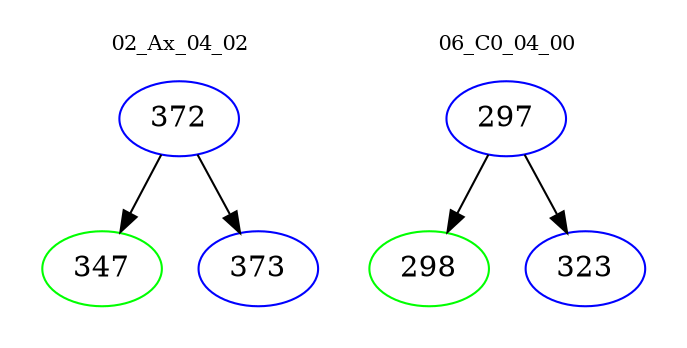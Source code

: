 digraph{
subgraph cluster_0 {
color = white
label = "02_Ax_04_02";
fontsize=10;
T0_372 [label="372", color="blue"]
T0_372 -> T0_347 [color="black"]
T0_347 [label="347", color="green"]
T0_372 -> T0_373 [color="black"]
T0_373 [label="373", color="blue"]
}
subgraph cluster_1 {
color = white
label = "06_C0_04_00";
fontsize=10;
T1_297 [label="297", color="blue"]
T1_297 -> T1_298 [color="black"]
T1_298 [label="298", color="green"]
T1_297 -> T1_323 [color="black"]
T1_323 [label="323", color="blue"]
}
}
